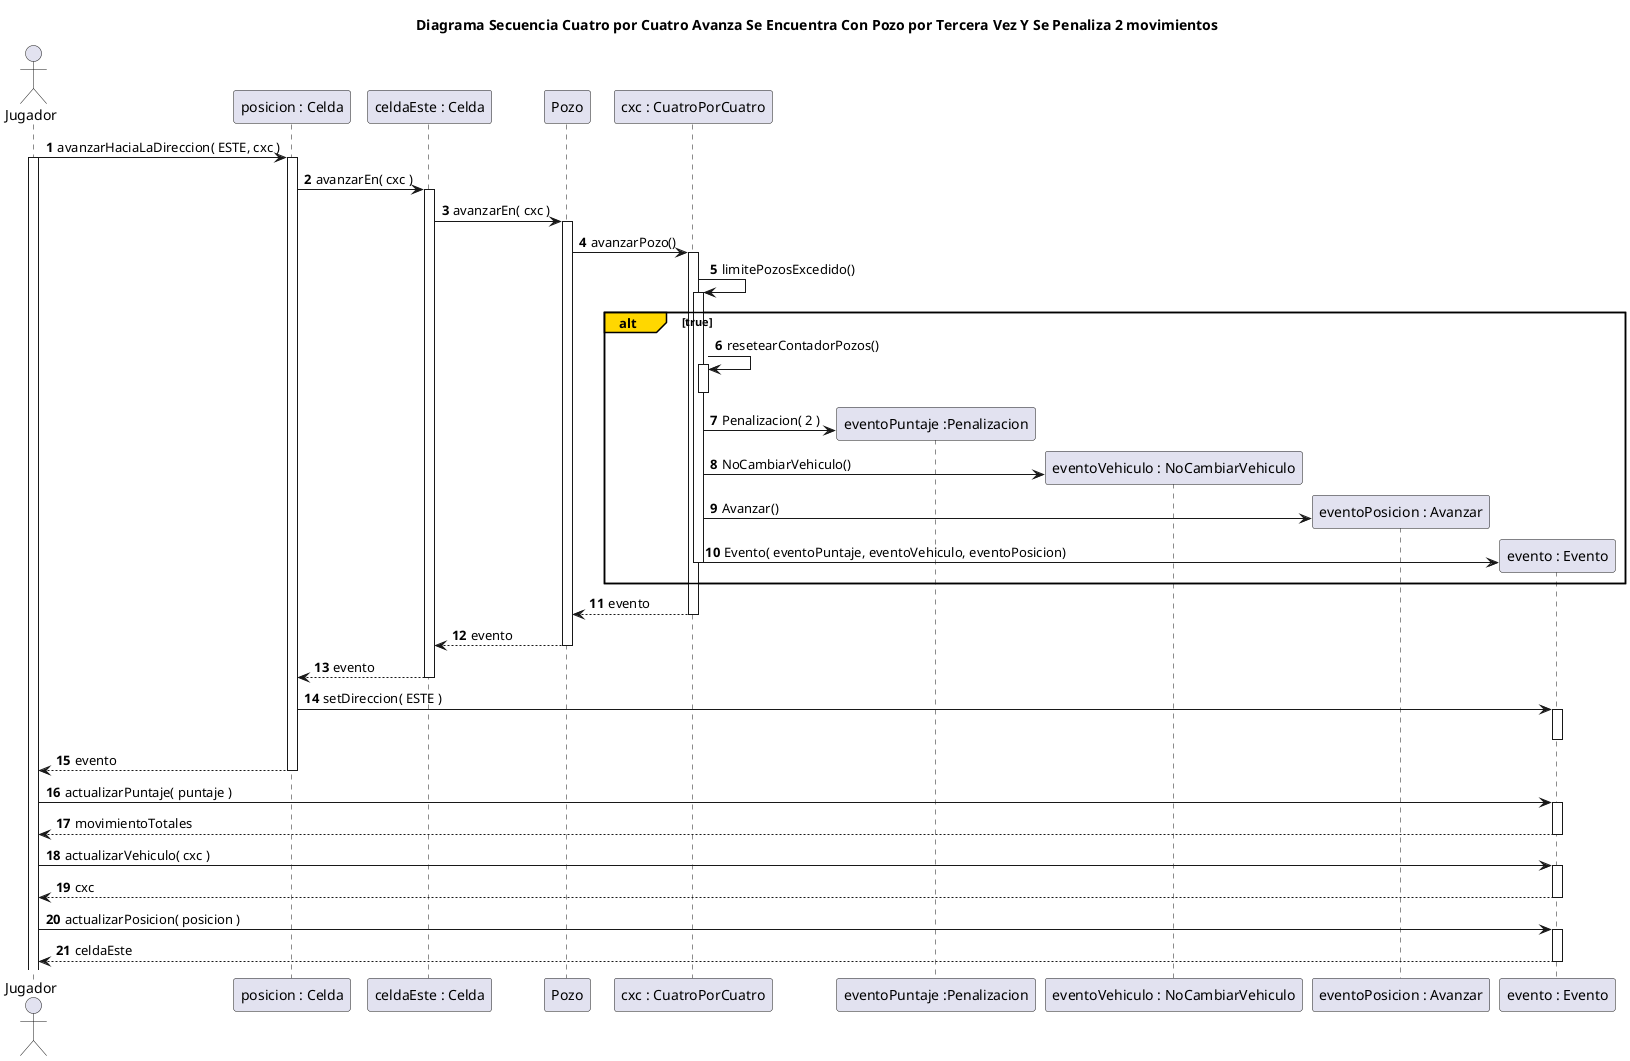 @startuml
title Diagrama Secuencia Cuatro por Cuatro Avanza Se Encuentra Con Pozo por Tercera Vez Y Se Penaliza 2 movimientos


autonumber

actor Jugador

Jugador -> "posicion : Celda"++: avanzarHaciaLaDireccion( ESTE, cxc )

activate Jugador
"posicion : Celda" -> "celdaEste : Celda"++: avanzarEn( cxc )


"celdaEste : Celda" -> Pozo++: avanzarEn( cxc )
Pozo -> "cxc : CuatroPorCuatro"++: avanzarPozo()

"cxc : CuatroPorCuatro" -> "cxc : CuatroPorCuatro"++: limitePozosExcedido()

alt#Gold   true
    "cxc : CuatroPorCuatro" ->"cxc : CuatroPorCuatro"++: resetearContadorPozos()
    deactivate "cxc : CuatroPorCuatro"
    create "eventoPuntaje :Penalizacion"
    "cxc : CuatroPorCuatro"-> "eventoPuntaje :Penalizacion": Penalizacion( 2 )

    create "eventoVehiculo : NoCambiarVehiculo"
    "cxc : CuatroPorCuatro"-> "eventoVehiculo : NoCambiarVehiculo": NoCambiarVehiculo()

    create "eventoPosicion : Avanzar"
    "cxc : CuatroPorCuatro"-> "eventoPosicion : Avanzar": Avanzar()

    create "evento : Evento"
    "cxc : CuatroPorCuatro"  -> "evento : Evento": Evento( eventoPuntaje, eventoVehiculo, eventoPosicion)

    deactivate "cxc : CuatroPorCuatro"

end
    "cxc : CuatroPorCuatro" --> Pozo--: evento

Pozo --> "celdaEste : Celda": evento
deactivate Pozo


"celdaEste : Celda" --> "posicion : Celda": evento
deactivate "celdaEste : Celda"

"posicion : Celda" -> "evento : Evento"++: setDireccion( ESTE )
deactivate "evento : Evento"
"posicion : Celda" --> Jugador--: evento


Jugador -> "evento : Evento"++: actualizarPuntaje( puntaje )
Jugador <-- "evento : Evento"--: movimientoTotales

Jugador -> "evento : Evento"++: actualizarVehiculo( cxc )
Jugador <-- "evento : Evento"--: cxc

Jugador -> "evento : Evento"++: actualizarPosicion( posicion )
Jugador <-- "evento : Evento"--: celdaEste
@enduml
